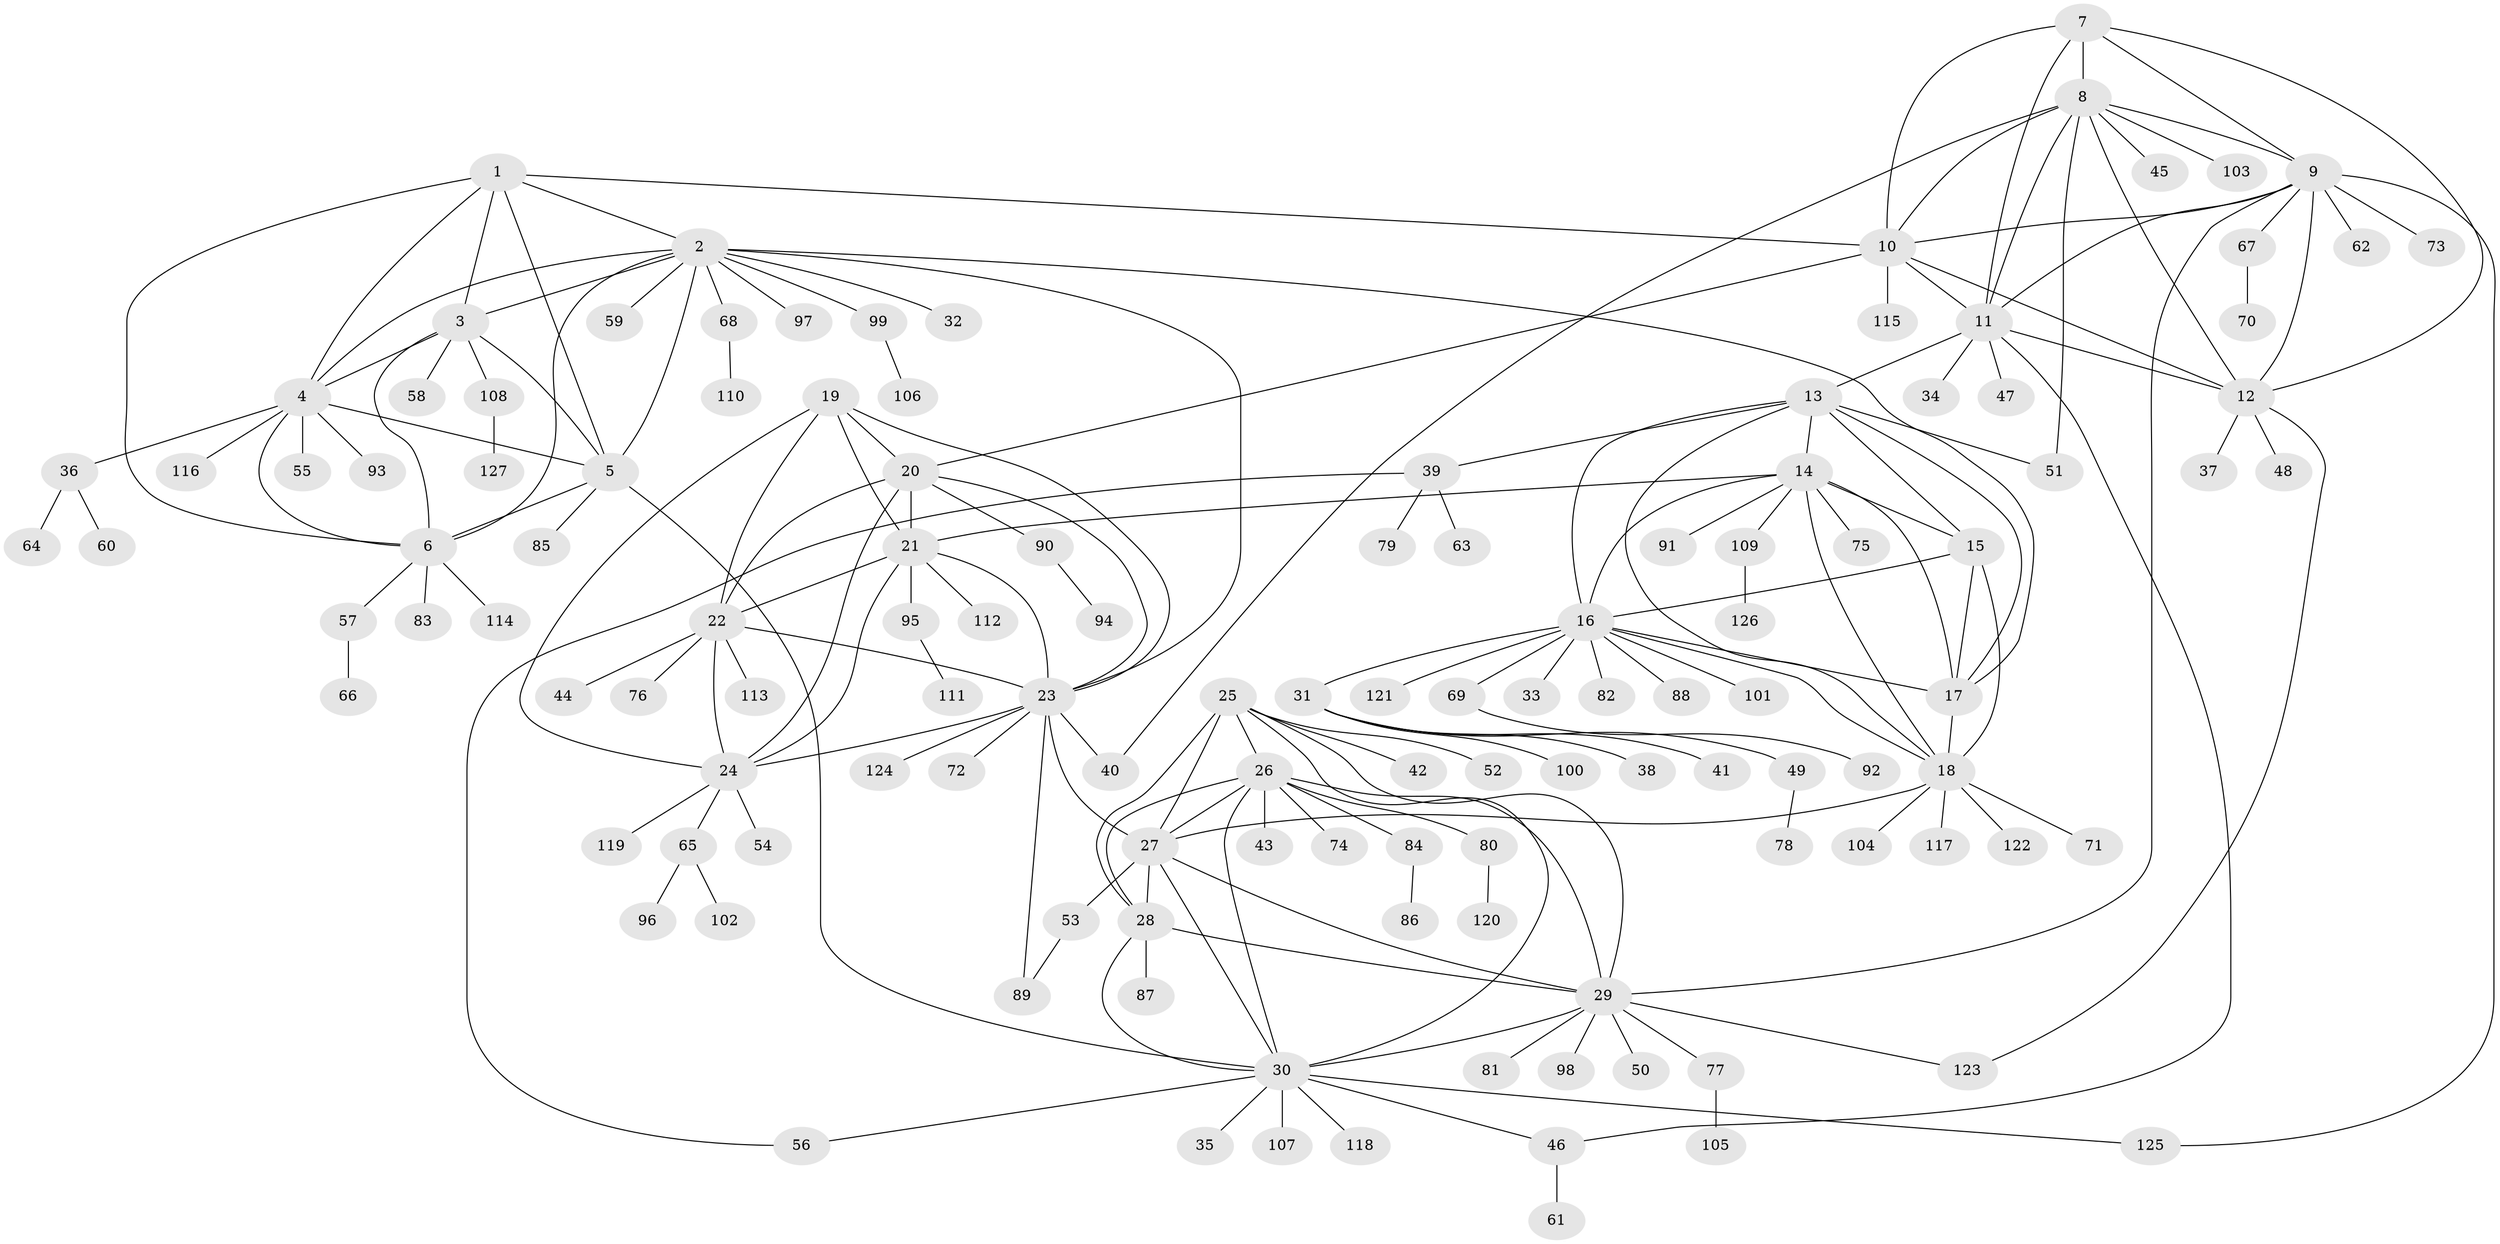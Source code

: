 // Generated by graph-tools (version 1.1) at 2025/50/03/09/25 03:50:43]
// undirected, 127 vertices, 189 edges
graph export_dot {
graph [start="1"]
  node [color=gray90,style=filled];
  1;
  2;
  3;
  4;
  5;
  6;
  7;
  8;
  9;
  10;
  11;
  12;
  13;
  14;
  15;
  16;
  17;
  18;
  19;
  20;
  21;
  22;
  23;
  24;
  25;
  26;
  27;
  28;
  29;
  30;
  31;
  32;
  33;
  34;
  35;
  36;
  37;
  38;
  39;
  40;
  41;
  42;
  43;
  44;
  45;
  46;
  47;
  48;
  49;
  50;
  51;
  52;
  53;
  54;
  55;
  56;
  57;
  58;
  59;
  60;
  61;
  62;
  63;
  64;
  65;
  66;
  67;
  68;
  69;
  70;
  71;
  72;
  73;
  74;
  75;
  76;
  77;
  78;
  79;
  80;
  81;
  82;
  83;
  84;
  85;
  86;
  87;
  88;
  89;
  90;
  91;
  92;
  93;
  94;
  95;
  96;
  97;
  98;
  99;
  100;
  101;
  102;
  103;
  104;
  105;
  106;
  107;
  108;
  109;
  110;
  111;
  112;
  113;
  114;
  115;
  116;
  117;
  118;
  119;
  120;
  121;
  122;
  123;
  124;
  125;
  126;
  127;
  1 -- 2;
  1 -- 3;
  1 -- 4;
  1 -- 5;
  1 -- 6;
  1 -- 10;
  2 -- 3;
  2 -- 4;
  2 -- 5;
  2 -- 6;
  2 -- 17;
  2 -- 23;
  2 -- 32;
  2 -- 59;
  2 -- 68;
  2 -- 97;
  2 -- 99;
  3 -- 4;
  3 -- 5;
  3 -- 6;
  3 -- 58;
  3 -- 108;
  4 -- 5;
  4 -- 6;
  4 -- 36;
  4 -- 55;
  4 -- 93;
  4 -- 116;
  5 -- 6;
  5 -- 30;
  5 -- 85;
  6 -- 57;
  6 -- 83;
  6 -- 114;
  7 -- 8;
  7 -- 9;
  7 -- 10;
  7 -- 11;
  7 -- 12;
  8 -- 9;
  8 -- 10;
  8 -- 11;
  8 -- 12;
  8 -- 40;
  8 -- 45;
  8 -- 51;
  8 -- 103;
  9 -- 10;
  9 -- 11;
  9 -- 12;
  9 -- 29;
  9 -- 62;
  9 -- 67;
  9 -- 73;
  9 -- 125;
  10 -- 11;
  10 -- 12;
  10 -- 20;
  10 -- 115;
  11 -- 12;
  11 -- 13;
  11 -- 34;
  11 -- 46;
  11 -- 47;
  12 -- 37;
  12 -- 48;
  12 -- 123;
  13 -- 14;
  13 -- 15;
  13 -- 16;
  13 -- 17;
  13 -- 18;
  13 -- 39;
  13 -- 51;
  14 -- 15;
  14 -- 16;
  14 -- 17;
  14 -- 18;
  14 -- 21;
  14 -- 75;
  14 -- 91;
  14 -- 109;
  15 -- 16;
  15 -- 17;
  15 -- 18;
  16 -- 17;
  16 -- 18;
  16 -- 31;
  16 -- 33;
  16 -- 69;
  16 -- 82;
  16 -- 88;
  16 -- 101;
  16 -- 121;
  17 -- 18;
  18 -- 27;
  18 -- 71;
  18 -- 104;
  18 -- 117;
  18 -- 122;
  19 -- 20;
  19 -- 21;
  19 -- 22;
  19 -- 23;
  19 -- 24;
  20 -- 21;
  20 -- 22;
  20 -- 23;
  20 -- 24;
  20 -- 90;
  21 -- 22;
  21 -- 23;
  21 -- 24;
  21 -- 95;
  21 -- 112;
  22 -- 23;
  22 -- 24;
  22 -- 44;
  22 -- 76;
  22 -- 113;
  23 -- 24;
  23 -- 27;
  23 -- 40;
  23 -- 72;
  23 -- 89;
  23 -- 124;
  24 -- 54;
  24 -- 65;
  24 -- 119;
  25 -- 26;
  25 -- 27;
  25 -- 28;
  25 -- 29;
  25 -- 30;
  25 -- 42;
  25 -- 52;
  26 -- 27;
  26 -- 28;
  26 -- 29;
  26 -- 30;
  26 -- 43;
  26 -- 74;
  26 -- 80;
  26 -- 84;
  27 -- 28;
  27 -- 29;
  27 -- 30;
  27 -- 53;
  28 -- 29;
  28 -- 30;
  28 -- 87;
  29 -- 30;
  29 -- 50;
  29 -- 77;
  29 -- 81;
  29 -- 98;
  29 -- 123;
  30 -- 35;
  30 -- 46;
  30 -- 56;
  30 -- 107;
  30 -- 118;
  30 -- 125;
  31 -- 38;
  31 -- 41;
  31 -- 49;
  31 -- 100;
  36 -- 60;
  36 -- 64;
  39 -- 56;
  39 -- 63;
  39 -- 79;
  46 -- 61;
  49 -- 78;
  53 -- 89;
  57 -- 66;
  65 -- 96;
  65 -- 102;
  67 -- 70;
  68 -- 110;
  69 -- 92;
  77 -- 105;
  80 -- 120;
  84 -- 86;
  90 -- 94;
  95 -- 111;
  99 -- 106;
  108 -- 127;
  109 -- 126;
}
